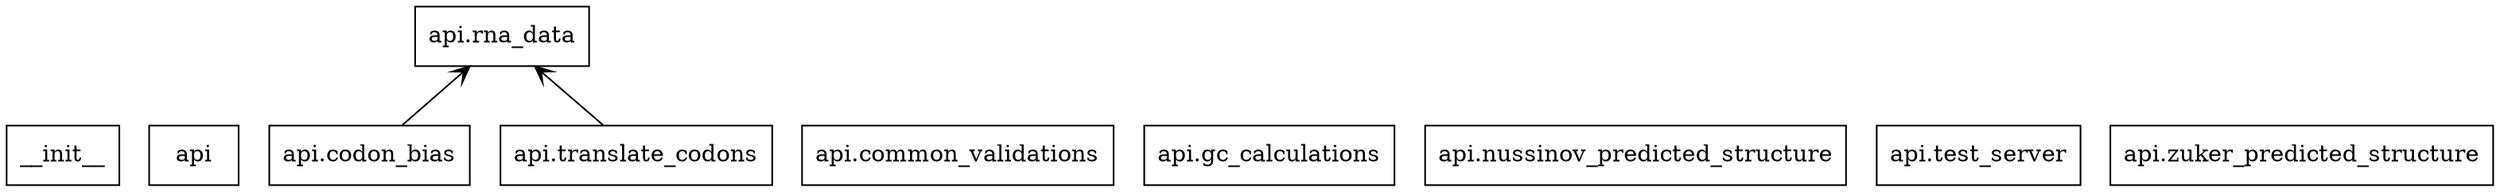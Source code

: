 digraph "packages" {
rankdir=BT
charset="utf-8"
"__init__" [color="black", label=<__init__>, shape="box", style="solid"];
"api" [color="black", label=<api>, shape="box", style="solid"];
"api.codon_bias" [color="black", label=<api.codon_bias>, shape="box", style="solid"];
"api.common_validations" [color="black", label=<api.common_validations>, shape="box", style="solid"];
"api.gc_calculations" [color="black", label=<api.gc_calculations>, shape="box", style="solid"];
"api.nussinov_predicted_structure" [color="black", label=<api.nussinov_predicted_structure>, shape="box", style="solid"];
"api.rna_data" [color="black", label=<api.rna_data>, shape="box", style="solid"];
"api.test_server" [color="black", label=<api.test_server>, shape="box", style="solid"];
"api.translate_codons" [color="black", label=<api.translate_codons>, shape="box", style="solid"];
"api.zuker_predicted_structure" [color="black", label=<api.zuker_predicted_structure>, shape="box", style="solid"];
"api.codon_bias" -> "api.rna_data" [arrowhead="open", arrowtail="none"];
"api.translate_codons" -> "api.rna_data" [arrowhead="open", arrowtail="none"];
}
